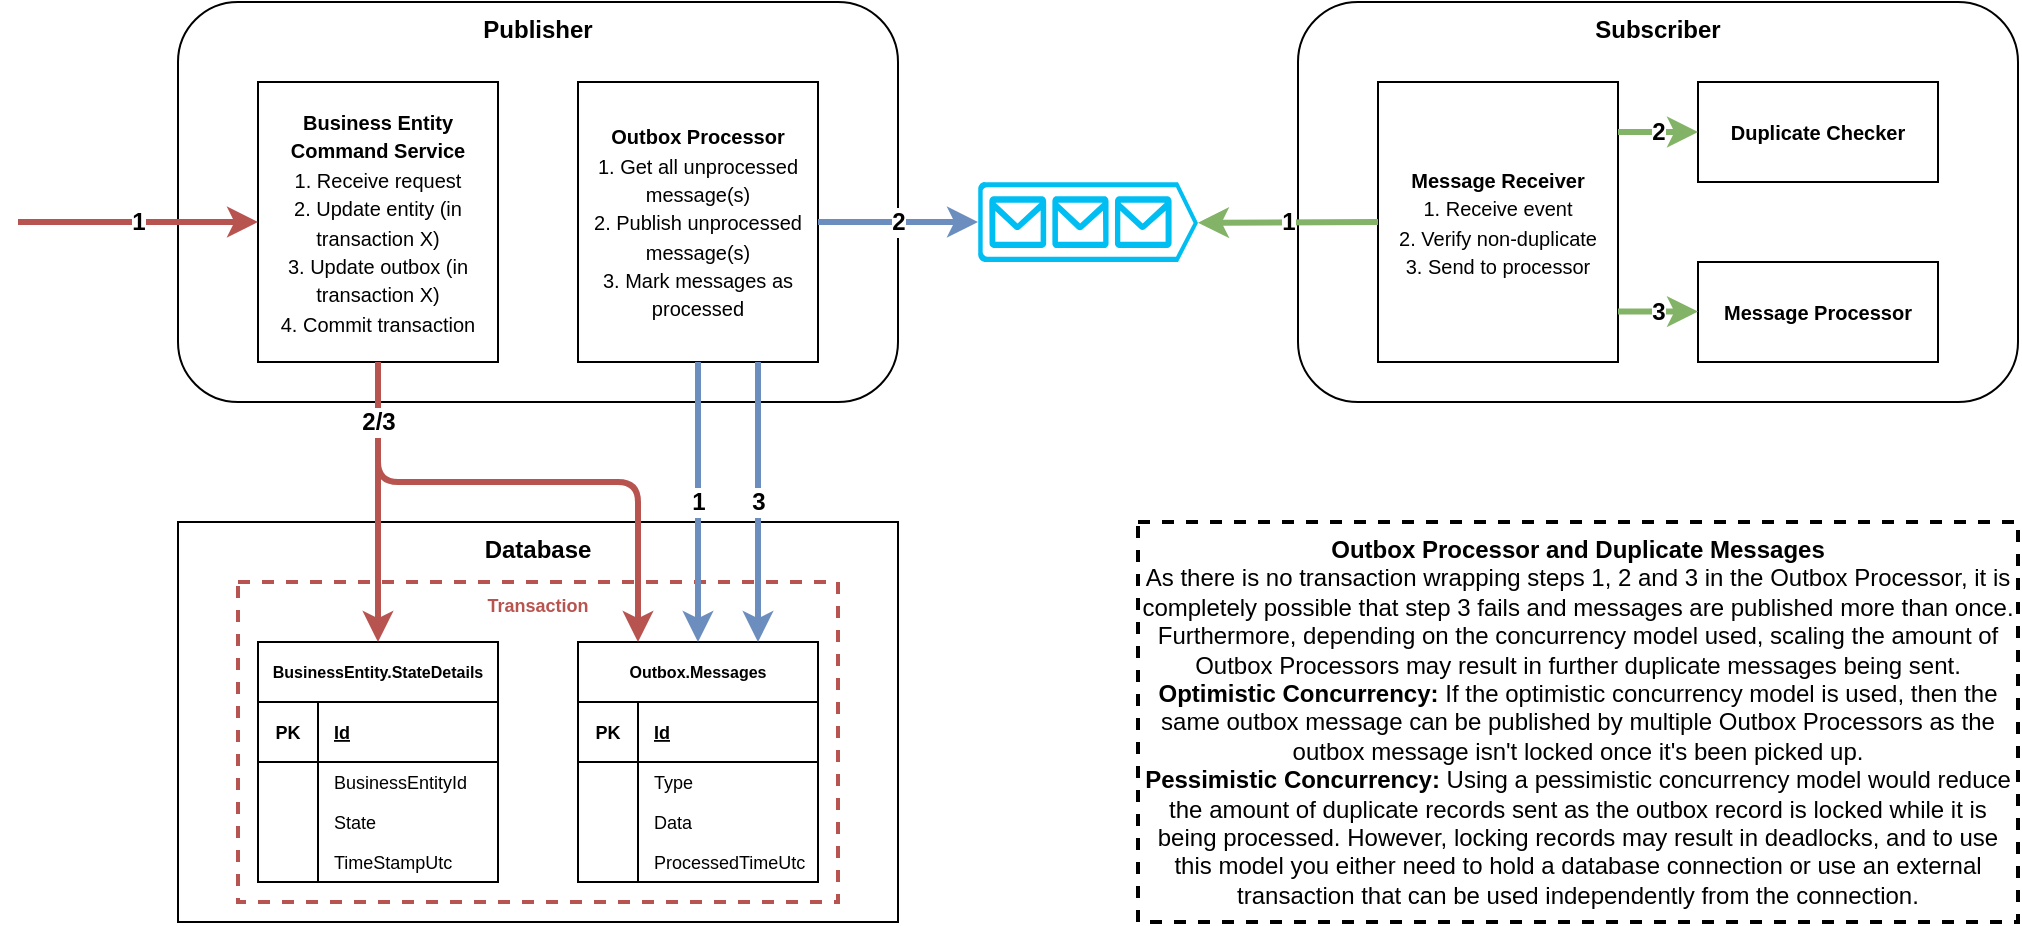 <mxfile version="13.9.9" type="device"><diagram id="yYEIKQj1Xqpv1bQD2Gse" name="Page-1"><mxGraphModel dx="981" dy="567" grid="1" gridSize="10" guides="1" tooltips="1" connect="1" arrows="1" fold="1" page="1" pageScale="1" pageWidth="850" pageHeight="1100" math="0" shadow="0"><root><mxCell id="0"/><mxCell id="1" parent="0"/><mxCell id="VhUdA81rmUzFrKL5IGRu-1" value="&lt;b&gt;Publisher&lt;/b&gt;" style="rounded=1;whiteSpace=wrap;html=1;verticalAlign=top;" parent="1" vertex="1"><mxGeometry x="120" y="60" width="360" height="200" as="geometry"/></mxCell><mxCell id="VhUdA81rmUzFrKL5IGRu-2" value="&lt;font style=&quot;font-size: 10px&quot;&gt;&lt;b&gt;Outbox Processor&lt;br&gt;&lt;/b&gt;1. Get all unprocessed message(s)&lt;br&gt;2. Publish unprocessed message(s)&lt;br&gt;3. Mark messages as processed&lt;br&gt;&lt;/font&gt;" style="rounded=0;whiteSpace=wrap;html=1;fontSize=12;" parent="1" vertex="1"><mxGeometry x="320" y="100" width="120" height="140" as="geometry"/></mxCell><mxCell id="VhUdA81rmUzFrKL5IGRu-3" value="&lt;font style=&quot;font-size: 10px&quot;&gt;&lt;b&gt;Business Entity Command Service&lt;br&gt;&lt;/b&gt;&lt;font style=&quot;font-size: 10px&quot;&gt;1. Receive request&lt;br&gt;2. Update entity (in transaction X)&lt;br&gt;3. Update outbox (in transaction X)&lt;br&gt;4. Commit transaction&lt;/font&gt;&lt;/font&gt;" style="rounded=0;whiteSpace=wrap;html=1;" parent="1" vertex="1"><mxGeometry x="160" y="100" width="120" height="140" as="geometry"/></mxCell><mxCell id="VhUdA81rmUzFrKL5IGRu-4" value="&lt;b&gt;Database&lt;/b&gt;" style="rounded=0;whiteSpace=wrap;html=1;horizontal=1;verticalAlign=top;" parent="1" vertex="1"><mxGeometry x="120" y="320" width="360" height="200" as="geometry"/></mxCell><mxCell id="VhUdA81rmUzFrKL5IGRu-44" value="1" style="endArrow=classic;html=1;fontSize=12;entryX=0;entryY=0.5;entryDx=0;entryDy=0;strokeWidth=3;fillColor=#f8cecc;strokeColor=#b85450;fontStyle=1" parent="1" target="VhUdA81rmUzFrKL5IGRu-3" edge="1"><mxGeometry width="50" height="50" relative="1" as="geometry"><mxPoint x="40" y="170" as="sourcePoint"/><mxPoint x="80" y="190" as="targetPoint"/></mxGeometry></mxCell><mxCell id="VhUdA81rmUzFrKL5IGRu-45" value="&lt;font color=&quot;#b85450&quot;&gt;&lt;b&gt;Transaction&lt;/b&gt;&lt;/font&gt;" style="rounded=0;whiteSpace=wrap;html=1;fontSize=9;strokeColor=#b85450;fillColor=none;dashed=1;verticalAlign=top;strokeWidth=2;" parent="1" vertex="1"><mxGeometry x="150" y="350" width="300" height="160" as="geometry"/></mxCell><mxCell id="VhUdA81rmUzFrKL5IGRu-18" value="BusinessEntity.StateDetails" style="shape=table;startSize=30;container=1;collapsible=1;childLayout=tableLayout;fixedRows=1;rowLines=0;fontStyle=1;align=center;resizeLast=1;fontSize=8;" parent="1" vertex="1"><mxGeometry x="160" y="380" width="120" height="120" as="geometry"><mxRectangle x="120" y="360" width="140" height="30" as="alternateBounds"/></mxGeometry></mxCell><mxCell id="VhUdA81rmUzFrKL5IGRu-19" value="" style="shape=partialRectangle;collapsible=0;dropTarget=0;pointerEvents=0;fillColor=none;top=0;left=0;bottom=1;right=0;points=[[0,0.5],[1,0.5]];portConstraint=eastwest;" parent="VhUdA81rmUzFrKL5IGRu-18" vertex="1"><mxGeometry y="30" width="120" height="30" as="geometry"/></mxCell><mxCell id="VhUdA81rmUzFrKL5IGRu-20" value="PK" style="shape=partialRectangle;connectable=0;fillColor=none;top=0;left=0;bottom=0;right=0;fontStyle=1;overflow=hidden;fontSize=9;" parent="VhUdA81rmUzFrKL5IGRu-19" vertex="1"><mxGeometry width="30" height="30" as="geometry"/></mxCell><mxCell id="VhUdA81rmUzFrKL5IGRu-21" value="Id" style="shape=partialRectangle;connectable=0;fillColor=none;top=0;left=0;bottom=0;right=0;align=left;spacingLeft=6;fontStyle=5;overflow=hidden;fontSize=9;" parent="VhUdA81rmUzFrKL5IGRu-19" vertex="1"><mxGeometry x="30" width="90" height="30" as="geometry"/></mxCell><mxCell id="VhUdA81rmUzFrKL5IGRu-22" value="" style="shape=partialRectangle;collapsible=0;dropTarget=0;pointerEvents=0;fillColor=none;top=0;left=0;bottom=0;right=0;points=[[0,0.5],[1,0.5]];portConstraint=eastwest;" parent="VhUdA81rmUzFrKL5IGRu-18" vertex="1"><mxGeometry y="60" width="120" height="20" as="geometry"/></mxCell><mxCell id="VhUdA81rmUzFrKL5IGRu-23" value="" style="shape=partialRectangle;connectable=0;fillColor=none;top=0;left=0;bottom=0;right=0;editable=1;overflow=hidden;" parent="VhUdA81rmUzFrKL5IGRu-22" vertex="1"><mxGeometry width="30" height="20" as="geometry"/></mxCell><mxCell id="VhUdA81rmUzFrKL5IGRu-24" value="BusinessEntityId" style="shape=partialRectangle;connectable=0;fillColor=none;top=0;left=0;bottom=0;right=0;align=left;spacingLeft=6;overflow=hidden;fontSize=9;" parent="VhUdA81rmUzFrKL5IGRu-22" vertex="1"><mxGeometry x="30" width="90" height="20" as="geometry"/></mxCell><mxCell id="VhUdA81rmUzFrKL5IGRu-25" value="" style="shape=partialRectangle;collapsible=0;dropTarget=0;pointerEvents=0;fillColor=none;top=0;left=0;bottom=0;right=0;points=[[0,0.5],[1,0.5]];portConstraint=eastwest;" parent="VhUdA81rmUzFrKL5IGRu-18" vertex="1"><mxGeometry y="80" width="120" height="20" as="geometry"/></mxCell><mxCell id="VhUdA81rmUzFrKL5IGRu-26" value="" style="shape=partialRectangle;connectable=0;fillColor=none;top=0;left=0;bottom=0;right=0;editable=1;overflow=hidden;" parent="VhUdA81rmUzFrKL5IGRu-25" vertex="1"><mxGeometry width="30" height="20" as="geometry"/></mxCell><mxCell id="VhUdA81rmUzFrKL5IGRu-27" value="State" style="shape=partialRectangle;connectable=0;fillColor=none;top=0;left=0;bottom=0;right=0;align=left;spacingLeft=6;overflow=hidden;fontSize=9;" parent="VhUdA81rmUzFrKL5IGRu-25" vertex="1"><mxGeometry x="30" width="90" height="20" as="geometry"/></mxCell><mxCell id="VhUdA81rmUzFrKL5IGRu-28" value="" style="shape=partialRectangle;collapsible=0;dropTarget=0;pointerEvents=0;fillColor=none;top=0;left=0;bottom=0;right=0;points=[[0,0.5],[1,0.5]];portConstraint=eastwest;" parent="VhUdA81rmUzFrKL5IGRu-18" vertex="1"><mxGeometry y="100" width="120" height="20" as="geometry"/></mxCell><mxCell id="VhUdA81rmUzFrKL5IGRu-29" value="" style="shape=partialRectangle;connectable=0;fillColor=none;top=0;left=0;bottom=0;right=0;editable=1;overflow=hidden;" parent="VhUdA81rmUzFrKL5IGRu-28" vertex="1"><mxGeometry width="30" height="20" as="geometry"/></mxCell><mxCell id="VhUdA81rmUzFrKL5IGRu-30" value="TimeStampUtc" style="shape=partialRectangle;connectable=0;fillColor=none;top=0;left=0;bottom=0;right=0;align=left;spacingLeft=6;overflow=hidden;fontSize=9;" parent="VhUdA81rmUzFrKL5IGRu-28" vertex="1"><mxGeometry x="30" width="90" height="20" as="geometry"/></mxCell><mxCell id="VhUdA81rmUzFrKL5IGRu-31" value="Outbox.Messages" style="shape=table;startSize=30;container=1;collapsible=1;childLayout=tableLayout;fixedRows=1;rowLines=0;fontStyle=1;align=center;resizeLast=1;fontSize=8;" parent="1" vertex="1"><mxGeometry x="320" y="380" width="120" height="120" as="geometry"><mxRectangle x="120" y="360" width="140" height="30" as="alternateBounds"/></mxGeometry></mxCell><mxCell id="VhUdA81rmUzFrKL5IGRu-32" value="" style="shape=partialRectangle;collapsible=0;dropTarget=0;pointerEvents=0;fillColor=none;top=0;left=0;bottom=1;right=0;points=[[0,0.5],[1,0.5]];portConstraint=eastwest;" parent="VhUdA81rmUzFrKL5IGRu-31" vertex="1"><mxGeometry y="30" width="120" height="30" as="geometry"/></mxCell><mxCell id="VhUdA81rmUzFrKL5IGRu-33" value="PK" style="shape=partialRectangle;connectable=0;fillColor=none;top=0;left=0;bottom=0;right=0;fontStyle=1;overflow=hidden;fontSize=9;" parent="VhUdA81rmUzFrKL5IGRu-32" vertex="1"><mxGeometry width="30" height="30" as="geometry"/></mxCell><mxCell id="VhUdA81rmUzFrKL5IGRu-34" value="Id" style="shape=partialRectangle;connectable=0;fillColor=none;top=0;left=0;bottom=0;right=0;align=left;spacingLeft=6;fontStyle=5;overflow=hidden;fontSize=9;" parent="VhUdA81rmUzFrKL5IGRu-32" vertex="1"><mxGeometry x="30" width="90" height="30" as="geometry"/></mxCell><mxCell id="VhUdA81rmUzFrKL5IGRu-35" value="" style="shape=partialRectangle;collapsible=0;dropTarget=0;pointerEvents=0;fillColor=none;top=0;left=0;bottom=0;right=0;points=[[0,0.5],[1,0.5]];portConstraint=eastwest;" parent="VhUdA81rmUzFrKL5IGRu-31" vertex="1"><mxGeometry y="60" width="120" height="20" as="geometry"/></mxCell><mxCell id="VhUdA81rmUzFrKL5IGRu-36" value="" style="shape=partialRectangle;connectable=0;fillColor=none;top=0;left=0;bottom=0;right=0;editable=1;overflow=hidden;" parent="VhUdA81rmUzFrKL5IGRu-35" vertex="1"><mxGeometry width="30" height="20" as="geometry"/></mxCell><mxCell id="VhUdA81rmUzFrKL5IGRu-37" value="Type" style="shape=partialRectangle;connectable=0;fillColor=none;top=0;left=0;bottom=0;right=0;align=left;spacingLeft=6;overflow=hidden;fontSize=9;" parent="VhUdA81rmUzFrKL5IGRu-35" vertex="1"><mxGeometry x="30" width="90" height="20" as="geometry"/></mxCell><mxCell id="VhUdA81rmUzFrKL5IGRu-38" value="" style="shape=partialRectangle;collapsible=0;dropTarget=0;pointerEvents=0;fillColor=none;top=0;left=0;bottom=0;right=0;points=[[0,0.5],[1,0.5]];portConstraint=eastwest;" parent="VhUdA81rmUzFrKL5IGRu-31" vertex="1"><mxGeometry y="80" width="120" height="20" as="geometry"/></mxCell><mxCell id="VhUdA81rmUzFrKL5IGRu-39" value="" style="shape=partialRectangle;connectable=0;fillColor=none;top=0;left=0;bottom=0;right=0;editable=1;overflow=hidden;" parent="VhUdA81rmUzFrKL5IGRu-38" vertex="1"><mxGeometry width="30" height="20" as="geometry"/></mxCell><mxCell id="VhUdA81rmUzFrKL5IGRu-40" value="Data" style="shape=partialRectangle;connectable=0;fillColor=none;top=0;left=0;bottom=0;right=0;align=left;spacingLeft=6;overflow=hidden;fontSize=9;" parent="VhUdA81rmUzFrKL5IGRu-38" vertex="1"><mxGeometry x="30" width="90" height="20" as="geometry"/></mxCell><mxCell id="VhUdA81rmUzFrKL5IGRu-41" value="" style="shape=partialRectangle;collapsible=0;dropTarget=0;pointerEvents=0;fillColor=none;top=0;left=0;bottom=0;right=0;points=[[0,0.5],[1,0.5]];portConstraint=eastwest;" parent="VhUdA81rmUzFrKL5IGRu-31" vertex="1"><mxGeometry y="100" width="120" height="20" as="geometry"/></mxCell><mxCell id="VhUdA81rmUzFrKL5IGRu-42" value="" style="shape=partialRectangle;connectable=0;fillColor=none;top=0;left=0;bottom=0;right=0;editable=1;overflow=hidden;" parent="VhUdA81rmUzFrKL5IGRu-41" vertex="1"><mxGeometry width="30" height="20" as="geometry"/></mxCell><mxCell id="VhUdA81rmUzFrKL5IGRu-43" value="ProcessedTimeUtc" style="shape=partialRectangle;connectable=0;fillColor=none;top=0;left=0;bottom=0;right=0;align=left;spacingLeft=6;overflow=hidden;fontSize=9;" parent="VhUdA81rmUzFrKL5IGRu-41" vertex="1"><mxGeometry x="30" width="90" height="20" as="geometry"/></mxCell><mxCell id="VhUdA81rmUzFrKL5IGRu-46" value="" style="endArrow=classic;html=1;fontSize=9;entryX=0.5;entryY=0;entryDx=0;entryDy=0;strokeWidth=3;fillColor=#f8cecc;strokeColor=#b85450;exitX=0.5;exitY=1;exitDx=0;exitDy=0;" parent="1" source="VhUdA81rmUzFrKL5IGRu-3" target="VhUdA81rmUzFrKL5IGRu-18" edge="1"><mxGeometry width="50" height="50" relative="1" as="geometry"><mxPoint x="230" y="280.0" as="sourcePoint"/><mxPoint x="350" y="280.0" as="targetPoint"/></mxGeometry></mxCell><mxCell id="VhUdA81rmUzFrKL5IGRu-47" value="2/3" style="endArrow=classic;html=1;fontSize=12;entryX=0.25;entryY=0;entryDx=0;entryDy=0;strokeWidth=3;fillColor=#f8cecc;strokeColor=#b85450;exitX=0.5;exitY=1;exitDx=0;exitDy=0;edgeStyle=orthogonalEdgeStyle;fontStyle=1" parent="1" source="VhUdA81rmUzFrKL5IGRu-3" target="VhUdA81rmUzFrKL5IGRu-31" edge="1"><mxGeometry x="-0.778" width="50" height="50" relative="1" as="geometry"><mxPoint x="230" y="250" as="sourcePoint"/><mxPoint x="230" y="390" as="targetPoint"/><Array as="points"><mxPoint x="220" y="300"/><mxPoint x="350" y="300"/></Array><mxPoint as="offset"/></mxGeometry></mxCell><mxCell id="VhUdA81rmUzFrKL5IGRu-48" value="1" style="endArrow=classic;html=1;fontSize=12;entryX=0.5;entryY=0;entryDx=0;entryDy=0;strokeWidth=3;fillColor=#dae8fc;strokeColor=#6c8ebf;exitX=0.5;exitY=1;exitDx=0;exitDy=0;fontStyle=1" parent="1" source="VhUdA81rmUzFrKL5IGRu-2" target="VhUdA81rmUzFrKL5IGRu-31" edge="1"><mxGeometry width="50" height="50" relative="1" as="geometry"><mxPoint x="50" y="185.0" as="sourcePoint"/><mxPoint x="170" y="185.0" as="targetPoint"/></mxGeometry></mxCell><mxCell id="VhUdA81rmUzFrKL5IGRu-49" value="" style="verticalLabelPosition=bottom;html=1;verticalAlign=top;align=center;strokeColor=none;fillColor=#00BEF2;shape=mxgraph.azure.queue_generic;pointerEvents=1;dashed=1;fontSize=9;" parent="1" vertex="1"><mxGeometry x="520" y="150" width="110" height="40" as="geometry"/></mxCell><mxCell id="VhUdA81rmUzFrKL5IGRu-50" value="2" style="endArrow=classic;html=1;fontSize=12;entryX=0;entryY=0.5;entryDx=0;entryDy=0;strokeWidth=3;fillColor=#dae8fc;strokeColor=#6c8ebf;exitX=1;exitY=0.5;exitDx=0;exitDy=0;entryPerimeter=0;fontStyle=1" parent="1" source="VhUdA81rmUzFrKL5IGRu-2" target="VhUdA81rmUzFrKL5IGRu-49" edge="1"><mxGeometry width="50" height="50" relative="1" as="geometry"><mxPoint x="420.0" y="250" as="sourcePoint"/><mxPoint x="420.0" y="390" as="targetPoint"/></mxGeometry></mxCell><mxCell id="VhUdA81rmUzFrKL5IGRu-51" value="&lt;b&gt;&lt;font style=&quot;font-size: 12px&quot;&gt;3&lt;/font&gt;&lt;/b&gt;" style="endArrow=classic;html=1;fontSize=9;entryX=0.75;entryY=0;entryDx=0;entryDy=0;strokeWidth=3;fillColor=#dae8fc;strokeColor=#6c8ebf;exitX=0.75;exitY=1;exitDx=0;exitDy=0;" parent="1" source="VhUdA81rmUzFrKL5IGRu-2" target="VhUdA81rmUzFrKL5IGRu-31" edge="1"><mxGeometry width="50" height="50" relative="1" as="geometry"><mxPoint x="390.0" y="250" as="sourcePoint"/><mxPoint x="390.0" y="390" as="targetPoint"/></mxGeometry></mxCell><mxCell id="VhUdA81rmUzFrKL5IGRu-52" value="&lt;b&gt;Outbox Processor and Duplicate Messages&lt;/b&gt;&lt;br&gt;As there is no transaction wrapping steps&amp;nbsp;1, 2 and 3 in the Outbox Processor, it is completely possible that step 3&lt;i&gt;&amp;nbsp;&lt;/i&gt;fails and messages are published more than once. Furthermore, depending on the concurrency model used, scaling the amount of Outbox Processors may result in further duplicate messages being sent.&lt;br&gt;&lt;b&gt;Optimistic Concurrency: &lt;/b&gt;If the optimistic concurrency model is used, then the same outbox&amp;nbsp;message can be published by multiple Outbox Processors as the outbox message isn't locked once it's been picked up. &lt;br&gt;&lt;b&gt;Pessimistic Concurrency:&amp;nbsp;&lt;/b&gt;Using a pessimistic concurrency model would reduce the amount of duplicate records sent as the outbox record is locked while it is being processed. However, locking records may result in deadlocks, and to use this model you either need to hold a database connection or use an external transaction that can be used independently from the connection." style="rounded=0;whiteSpace=wrap;html=1;dashed=1;strokeWidth=2;fillColor=none;fontSize=12;verticalAlign=top;" parent="1" vertex="1"><mxGeometry x="600" y="320" width="440" height="200" as="geometry"/></mxCell><mxCell id="VhUdA81rmUzFrKL5IGRu-53" value="&lt;b&gt;Subscriber&lt;/b&gt;" style="rounded=1;whiteSpace=wrap;html=1;verticalAlign=top;" parent="1" vertex="1"><mxGeometry x="680" y="60" width="360" height="200" as="geometry"/></mxCell><mxCell id="VhUdA81rmUzFrKL5IGRu-54" value="&lt;font style=&quot;font-size: 10px&quot;&gt;&lt;font style=&quot;font-size: 10px&quot;&gt;&lt;b&gt;Message Receiver&lt;br&gt;&lt;/b&gt;1. Receive event&lt;br&gt;2. Verify non-duplicate&lt;br&gt;3. Send to processor&lt;br&gt;&lt;/font&gt;&lt;/font&gt;" style="rounded=0;whiteSpace=wrap;html=1;" parent="1" vertex="1"><mxGeometry x="720" y="100" width="120" height="140" as="geometry"/></mxCell><mxCell id="VhUdA81rmUzFrKL5IGRu-55" value="&lt;span style=&quot;font-size: 10px&quot;&gt;&lt;b&gt;Message Processor&lt;/b&gt;&lt;/span&gt;" style="rounded=0;whiteSpace=wrap;html=1;" parent="1" vertex="1"><mxGeometry x="880" y="190" width="120" height="50" as="geometry"/></mxCell><mxCell id="VhUdA81rmUzFrKL5IGRu-56" value="&lt;span style=&quot;font-size: 10px&quot;&gt;&lt;b&gt;Duplicate Checker&lt;/b&gt;&lt;/span&gt;" style="rounded=0;whiteSpace=wrap;html=1;" parent="1" vertex="1"><mxGeometry x="880" y="100" width="120" height="50" as="geometry"/></mxCell><mxCell id="VhUdA81rmUzFrKL5IGRu-57" value="1" style="endArrow=classic;html=1;fontSize=12;entryX=1;entryY=0.51;entryDx=0;entryDy=0;strokeWidth=3;fillColor=#d5e8d4;strokeColor=#82b366;exitX=0;exitY=0.5;exitDx=0;exitDy=0;entryPerimeter=0;fontStyle=1" parent="1" source="VhUdA81rmUzFrKL5IGRu-54" target="VhUdA81rmUzFrKL5IGRu-49" edge="1"><mxGeometry width="50" height="50" relative="1" as="geometry"><mxPoint x="450.0" y="180.0" as="sourcePoint"/><mxPoint x="570.0" y="180.0" as="targetPoint"/></mxGeometry></mxCell><mxCell id="VhUdA81rmUzFrKL5IGRu-59" value="2" style="endArrow=classic;html=1;fontSize=12;entryX=0;entryY=0.5;entryDx=0;entryDy=0;strokeWidth=3;fillColor=#d5e8d4;strokeColor=#82b366;fontStyle=1;" parent="1" target="VhUdA81rmUzFrKL5IGRu-56" edge="1"><mxGeometry width="50" height="50" relative="1" as="geometry"><mxPoint x="840" y="125" as="sourcePoint"/><mxPoint x="880" y="125" as="targetPoint"/></mxGeometry></mxCell><mxCell id="VhUdA81rmUzFrKL5IGRu-60" value="3" style="endArrow=classic;html=1;fontSize=12;entryX=0;entryY=0.5;entryDx=0;entryDy=0;strokeWidth=3;fillColor=#d5e8d4;strokeColor=#82b366;fontStyle=1;" parent="1" edge="1"><mxGeometry width="50" height="50" relative="1" as="geometry"><mxPoint x="840" y="214.8" as="sourcePoint"/><mxPoint x="880" y="214.8" as="targetPoint"/></mxGeometry></mxCell></root></mxGraphModel></diagram></mxfile>
